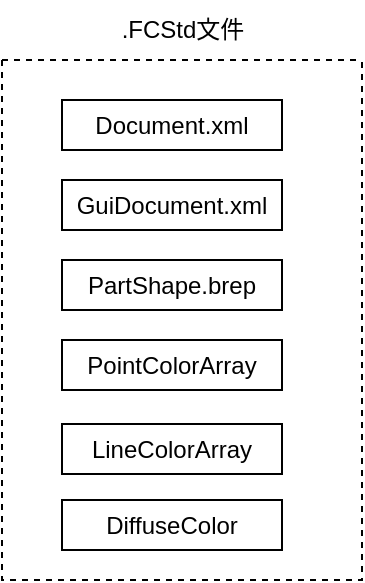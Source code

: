<mxfile version="21.6.2" type="github">
  <diagram name="第 1 页" id="7kBnTq7nN9_Uk7XhEccd">
    <mxGraphModel dx="1050" dy="580" grid="1" gridSize="10" guides="1" tooltips="1" connect="1" arrows="1" fold="1" page="1" pageScale="1" pageWidth="827" pageHeight="1169" math="0" shadow="0">
      <root>
        <mxCell id="0" />
        <mxCell id="1" parent="0" />
        <mxCell id="M2EXbUAn4DR0pc2l3wBk-6" value="" style="swimlane;startSize=0;dashed=1;" vertex="1" parent="1">
          <mxGeometry x="500" y="390" width="180" height="260" as="geometry">
            <mxRectangle x="490" y="385" width="50" height="40" as="alternateBounds" />
          </mxGeometry>
        </mxCell>
        <mxCell id="M2EXbUAn4DR0pc2l3wBk-3" value="GuiDocument.xml" style="rounded=0;whiteSpace=wrap;html=1;" vertex="1" parent="M2EXbUAn4DR0pc2l3wBk-6">
          <mxGeometry x="30" y="60" width="110" height="25" as="geometry" />
        </mxCell>
        <mxCell id="M2EXbUAn4DR0pc2l3wBk-8" value="PointColorArray" style="rounded=0;whiteSpace=wrap;html=1;" vertex="1" parent="M2EXbUAn4DR0pc2l3wBk-6">
          <mxGeometry x="30" y="140" width="110" height="25" as="geometry" />
        </mxCell>
        <mxCell id="M2EXbUAn4DR0pc2l3wBk-9" value="LineColorArray" style="rounded=0;whiteSpace=wrap;html=1;" vertex="1" parent="M2EXbUAn4DR0pc2l3wBk-6">
          <mxGeometry x="30" y="182" width="110" height="25" as="geometry" />
        </mxCell>
        <mxCell id="M2EXbUAn4DR0pc2l3wBk-10" value="PartShape.brep" style="rounded=0;whiteSpace=wrap;html=1;" vertex="1" parent="M2EXbUAn4DR0pc2l3wBk-6">
          <mxGeometry x="30" y="100" width="110" height="25" as="geometry" />
        </mxCell>
        <mxCell id="M2EXbUAn4DR0pc2l3wBk-13" value="Document.xml" style="rounded=0;whiteSpace=wrap;html=1;" vertex="1" parent="M2EXbUAn4DR0pc2l3wBk-6">
          <mxGeometry x="30" y="20" width="110" height="25" as="geometry" />
        </mxCell>
        <mxCell id="M2EXbUAn4DR0pc2l3wBk-14" value="DiffuseColor" style="rounded=0;whiteSpace=wrap;html=1;" vertex="1" parent="M2EXbUAn4DR0pc2l3wBk-6">
          <mxGeometry x="30" y="220" width="110" height="25" as="geometry" />
        </mxCell>
        <mxCell id="M2EXbUAn4DR0pc2l3wBk-15" value=".FCStd文件" style="text;html=1;align=center;verticalAlign=middle;resizable=0;points=[];autosize=1;strokeColor=none;fillColor=none;" vertex="1" parent="1">
          <mxGeometry x="545" y="360" width="90" height="30" as="geometry" />
        </mxCell>
      </root>
    </mxGraphModel>
  </diagram>
</mxfile>

